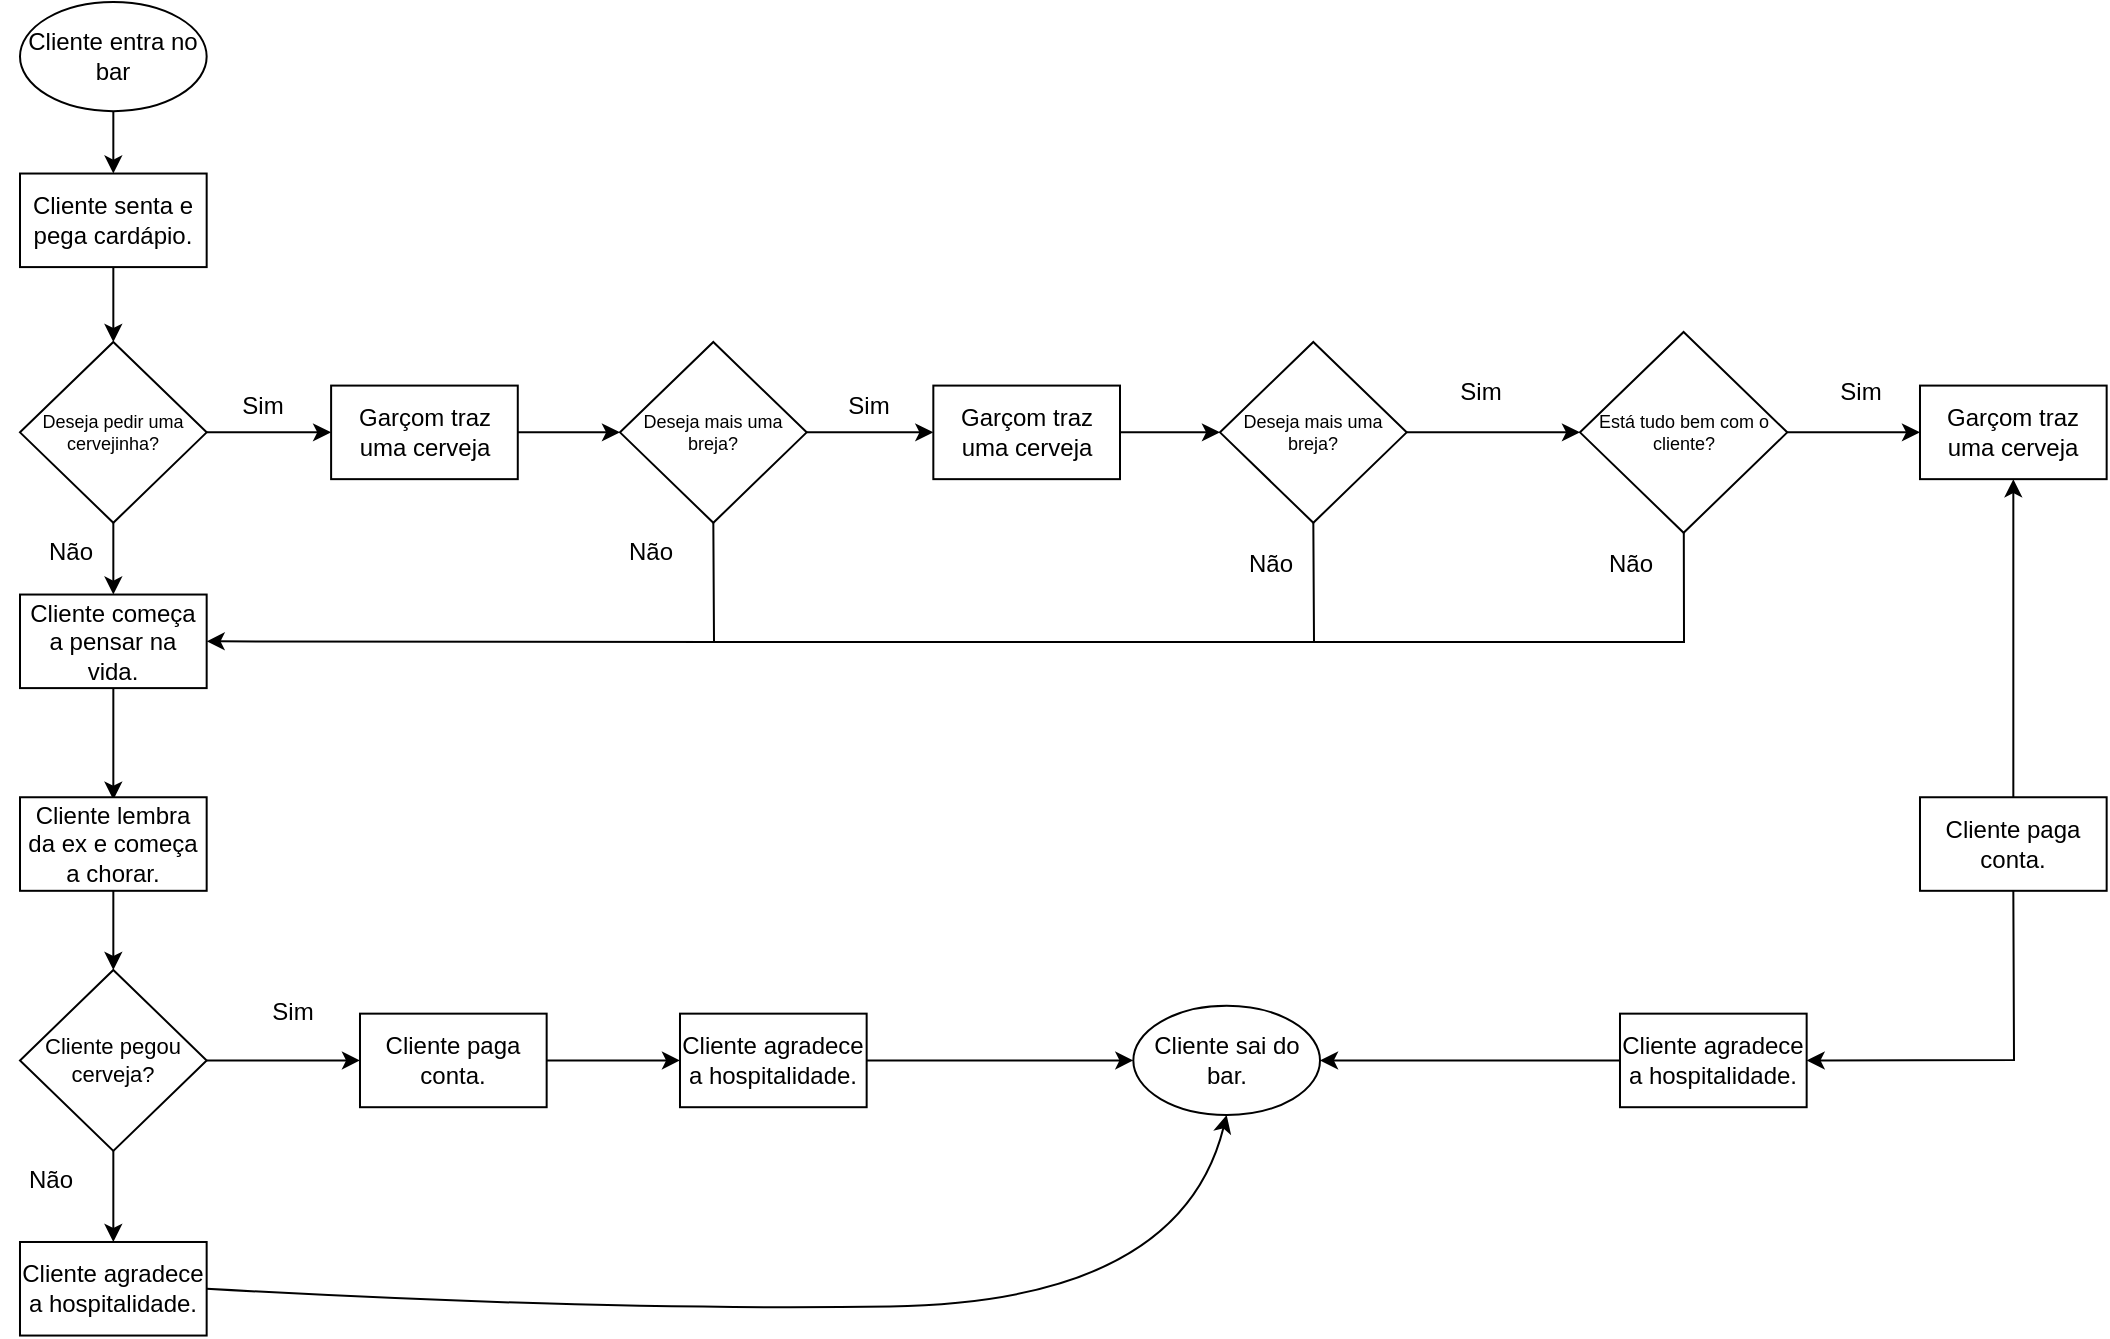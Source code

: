 <mxfile version="26.0.16">
  <diagram name="Página-1" id="G6XT5jI0pQlwZ8WYFb1J">
    <mxGraphModel dx="2140" dy="754" grid="1" gridSize="10" guides="1" tooltips="1" connect="1" arrows="1" fold="1" page="1" pageScale="1" pageWidth="827" pageHeight="1169" math="0" shadow="0">
      <root>
        <mxCell id="0" />
        <mxCell id="1" parent="0" />
        <mxCell id="KL3MQ-RZ--edH_SUAPt6-1" value="Cliente entra no bar" style="ellipse;whiteSpace=wrap;html=1;" parent="1" vertex="1">
          <mxGeometry x="-10" y="10" width="93.333" height="54.576" as="geometry" />
        </mxCell>
        <mxCell id="KL3MQ-RZ--edH_SUAPt6-2" value="Cliente sai do bar." style="ellipse;whiteSpace=wrap;html=1;" parent="1" vertex="1">
          <mxGeometry x="546.667" y="511.925" width="93.333" height="54.576" as="geometry" />
        </mxCell>
        <mxCell id="KL3MQ-RZ--edH_SUAPt6-4" value="" style="endArrow=classic;html=1;rounded=0;exitX=0.5;exitY=1;exitDx=0;exitDy=0;" parent="1" source="KL3MQ-RZ--edH_SUAPt6-1" target="KL3MQ-RZ--edH_SUAPt6-5" edge="1">
          <mxGeometry width="50" height="50" relative="1" as="geometry">
            <mxPoint x="-95.556" y="111.356" as="sourcePoint" />
            <mxPoint x="-89.333" y="126.949" as="targetPoint" />
          </mxGeometry>
        </mxCell>
        <mxCell id="KL3MQ-RZ--edH_SUAPt6-5" value="Cliente senta e pega cardápio." style="rounded=0;whiteSpace=wrap;html=1;" parent="1" vertex="1">
          <mxGeometry x="-10" y="95.763" width="93.333" height="46.78" as="geometry" />
        </mxCell>
        <mxCell id="KL3MQ-RZ--edH_SUAPt6-6" value="" style="endArrow=classic;html=1;rounded=0;exitX=0.5;exitY=1;exitDx=0;exitDy=0;" parent="1" source="KL3MQ-RZ--edH_SUAPt6-5" target="KL3MQ-RZ--edH_SUAPt6-7" edge="1">
          <mxGeometry width="50" height="50" relative="1" as="geometry">
            <mxPoint x="145.556" y="204.915" as="sourcePoint" />
            <mxPoint x="-89.333" y="189.322" as="targetPoint" />
          </mxGeometry>
        </mxCell>
        <mxCell id="KL3MQ-RZ--edH_SUAPt6-7" value="Deseja pedir uma cervejinha?" style="rhombus;whiteSpace=wrap;html=1;fontSize=9;" parent="1" vertex="1">
          <mxGeometry x="-10" y="179.966" width="93.333" height="90.441" as="geometry" />
        </mxCell>
        <mxCell id="KL3MQ-RZ--edH_SUAPt6-8" value="" style="endArrow=classic;html=1;rounded=0;exitX=1;exitY=0.5;exitDx=0;exitDy=0;entryX=0;entryY=0.5;entryDx=0;entryDy=0;" parent="1" source="KL3MQ-RZ--edH_SUAPt6-7" edge="1" target="KL3MQ-RZ--edH_SUAPt6-14">
          <mxGeometry width="50" height="50" relative="1" as="geometry">
            <mxPoint x="145.556" y="204.915" as="sourcePoint" />
            <mxPoint x="161.111" y="225.186" as="targetPoint" />
          </mxGeometry>
        </mxCell>
        <mxCell id="KL3MQ-RZ--edH_SUAPt6-9" value="Sim" style="text;html=1;align=center;verticalAlign=middle;resizable=0;points=[];autosize=1;strokeColor=none;fillColor=none;" parent="1" vertex="1">
          <mxGeometry x="91.111" y="197.119" width="40" height="30" as="geometry" />
        </mxCell>
        <mxCell id="KL3MQ-RZ--edH_SUAPt6-10" value="Não" style="text;html=1;align=center;verticalAlign=middle;resizable=0;points=[];autosize=1;strokeColor=none;fillColor=none;" parent="1" vertex="1">
          <mxGeometry x="-10" y="270.407" width="50" height="30" as="geometry" />
        </mxCell>
        <mxCell id="KL3MQ-RZ--edH_SUAPt6-13" value="" style="endArrow=classic;html=1;rounded=0;exitX=0.5;exitY=1;exitDx=0;exitDy=0;entryX=0.5;entryY=0;entryDx=0;entryDy=0;" parent="1" source="KL3MQ-RZ--edH_SUAPt6-7" edge="1" target="KL3MQ-RZ--edH_SUAPt6-15">
          <mxGeometry width="50" height="50" relative="1" as="geometry">
            <mxPoint x="145.556" y="204.915" as="sourcePoint" />
            <mxPoint x="36.667" y="329.661" as="targetPoint" />
          </mxGeometry>
        </mxCell>
        <mxCell id="KL3MQ-RZ--edH_SUAPt6-14" value="Garçom traz uma cerveja" style="rounded=0;whiteSpace=wrap;html=1;" parent="1" vertex="1">
          <mxGeometry x="145.556" y="201.797" width="93.333" height="46.78" as="geometry" />
        </mxCell>
        <mxCell id="KL3MQ-RZ--edH_SUAPt6-15" value="Cliente começa a pensar na vida." style="rounded=0;whiteSpace=wrap;html=1;" parent="1" vertex="1">
          <mxGeometry x="-10" y="306.271" width="93.333" height="46.78" as="geometry" />
        </mxCell>
        <mxCell id="hsKu2HlYXzbLwGOjQ1lt-1" value="" style="endArrow=classic;html=1;rounded=0;exitX=0.5;exitY=1;exitDx=0;exitDy=0;" edge="1" parent="1" source="KL3MQ-RZ--edH_SUAPt6-15">
          <mxGeometry width="50" height="50" relative="1" as="geometry">
            <mxPoint x="277.778" y="259.492" as="sourcePoint" />
            <mxPoint x="36.667" y="408.875" as="targetPoint" />
          </mxGeometry>
        </mxCell>
        <mxCell id="hsKu2HlYXzbLwGOjQ1lt-2" value="Cliente lembra da ex e começa a chorar." style="rounded=0;whiteSpace=wrap;html=1;" vertex="1" parent="1">
          <mxGeometry x="-10" y="407.627" width="93.333" height="46.78" as="geometry" />
        </mxCell>
        <mxCell id="hsKu2HlYXzbLwGOjQ1lt-8" value="Deseja mais uma breja?" style="rhombus;whiteSpace=wrap;html=1;fontSize=9;" vertex="1" parent="1">
          <mxGeometry x="290" y="179.966" width="93.333" height="90.441" as="geometry" />
        </mxCell>
        <mxCell id="hsKu2HlYXzbLwGOjQ1lt-9" value="" style="endArrow=classic;html=1;rounded=0;exitX=1;exitY=0.5;exitDx=0;exitDy=0;entryX=0;entryY=0.5;entryDx=0;entryDy=0;" edge="1" parent="1" source="KL3MQ-RZ--edH_SUAPt6-14" target="hsKu2HlYXzbLwGOjQ1lt-8">
          <mxGeometry width="50" height="50" relative="1" as="geometry">
            <mxPoint x="400" y="310" as="sourcePoint" />
            <mxPoint x="450" y="260" as="targetPoint" />
          </mxGeometry>
        </mxCell>
        <mxCell id="hsKu2HlYXzbLwGOjQ1lt-10" value="" style="endArrow=classic;html=1;rounded=0;exitX=0.5;exitY=1;exitDx=0;exitDy=0;entryX=1;entryY=0.5;entryDx=0;entryDy=0;" edge="1" parent="1" source="hsKu2HlYXzbLwGOjQ1lt-8" target="KL3MQ-RZ--edH_SUAPt6-15">
          <mxGeometry width="50" height="50" relative="1" as="geometry">
            <mxPoint x="400" y="310" as="sourcePoint" />
            <mxPoint x="450" y="260" as="targetPoint" />
            <Array as="points">
              <mxPoint x="337" y="330" />
            </Array>
          </mxGeometry>
        </mxCell>
        <mxCell id="hsKu2HlYXzbLwGOjQ1lt-11" value="Não" style="text;html=1;align=center;verticalAlign=middle;resizable=0;points=[];autosize=1;strokeColor=none;fillColor=none;" vertex="1" parent="1">
          <mxGeometry x="280" y="270.407" width="50" height="30" as="geometry" />
        </mxCell>
        <mxCell id="hsKu2HlYXzbLwGOjQ1lt-13" value="" style="endArrow=classic;html=1;rounded=0;exitX=1;exitY=0.5;exitDx=0;exitDy=0;entryX=0;entryY=0.5;entryDx=0;entryDy=0;" edge="1" parent="1" source="hsKu2HlYXzbLwGOjQ1lt-8" target="hsKu2HlYXzbLwGOjQ1lt-14">
          <mxGeometry width="50" height="50" relative="1" as="geometry">
            <mxPoint x="400" y="310" as="sourcePoint" />
            <mxPoint x="446.66" y="225.186" as="targetPoint" />
          </mxGeometry>
        </mxCell>
        <mxCell id="hsKu2HlYXzbLwGOjQ1lt-14" value="Garçom traz uma cerveja" style="rounded=0;whiteSpace=wrap;html=1;" vertex="1" parent="1">
          <mxGeometry x="446.666" y="201.797" width="93.333" height="46.78" as="geometry" />
        </mxCell>
        <mxCell id="hsKu2HlYXzbLwGOjQ1lt-15" value="Sim" style="text;html=1;align=center;verticalAlign=middle;resizable=0;points=[];autosize=1;strokeColor=none;fillColor=none;" vertex="1" parent="1">
          <mxGeometry x="394.001" y="197.119" width="40" height="30" as="geometry" />
        </mxCell>
        <mxCell id="hsKu2HlYXzbLwGOjQ1lt-17" value="Cliente pegou cerveja?" style="rhombus;whiteSpace=wrap;html=1;fontSize=11;" vertex="1" parent="1">
          <mxGeometry x="-10" y="493.996" width="93.333" height="90.441" as="geometry" />
        </mxCell>
        <mxCell id="hsKu2HlYXzbLwGOjQ1lt-18" value="" style="endArrow=classic;html=1;rounded=0;exitX=0.5;exitY=1;exitDx=0;exitDy=0;entryX=0.5;entryY=0;entryDx=0;entryDy=0;" edge="1" parent="1" source="hsKu2HlYXzbLwGOjQ1lt-2" target="hsKu2HlYXzbLwGOjQ1lt-17">
          <mxGeometry width="50" height="50" relative="1" as="geometry">
            <mxPoint x="400" y="510" as="sourcePoint" />
            <mxPoint x="450" y="460" as="targetPoint" />
          </mxGeometry>
        </mxCell>
        <mxCell id="hsKu2HlYXzbLwGOjQ1lt-19" value="Sim" style="text;html=1;align=center;verticalAlign=middle;resizable=0;points=[];autosize=1;strokeColor=none;fillColor=none;" vertex="1" parent="1">
          <mxGeometry x="105.551" y="499.999" width="40" height="30" as="geometry" />
        </mxCell>
        <mxCell id="hsKu2HlYXzbLwGOjQ1lt-20" value="" style="endArrow=classic;html=1;rounded=0;exitX=1;exitY=0.5;exitDx=0;exitDy=0;entryX=0;entryY=0.5;entryDx=0;entryDy=0;" edge="1" parent="1" source="hsKu2HlYXzbLwGOjQ1lt-17" target="hsKu2HlYXzbLwGOjQ1lt-21">
          <mxGeometry width="50" height="50" relative="1" as="geometry">
            <mxPoint x="400" y="510" as="sourcePoint" />
            <mxPoint x="170" y="539" as="targetPoint" />
          </mxGeometry>
        </mxCell>
        <mxCell id="hsKu2HlYXzbLwGOjQ1lt-21" value="Cliente paga conta." style="rounded=0;whiteSpace=wrap;html=1;" vertex="1" parent="1">
          <mxGeometry x="159.996" y="515.827" width="93.333" height="46.78" as="geometry" />
        </mxCell>
        <mxCell id="hsKu2HlYXzbLwGOjQ1lt-23" value="Não" style="text;html=1;align=center;verticalAlign=middle;resizable=0;points=[];autosize=1;strokeColor=none;fillColor=none;" vertex="1" parent="1">
          <mxGeometry x="-20" y="584.437" width="50" height="30" as="geometry" />
        </mxCell>
        <mxCell id="hsKu2HlYXzbLwGOjQ1lt-24" value="Cliente agradece a hospitalidade." style="rounded=0;whiteSpace=wrap;html=1;" vertex="1" parent="1">
          <mxGeometry x="-10.004" y="629.997" width="93.333" height="46.78" as="geometry" />
        </mxCell>
        <mxCell id="hsKu2HlYXzbLwGOjQ1lt-25" value="" style="endArrow=classic;html=1;rounded=0;exitX=0.5;exitY=1;exitDx=0;exitDy=0;entryX=0.5;entryY=0;entryDx=0;entryDy=0;" edge="1" parent="1" source="hsKu2HlYXzbLwGOjQ1lt-17" target="hsKu2HlYXzbLwGOjQ1lt-24">
          <mxGeometry width="50" height="50" relative="1" as="geometry">
            <mxPoint x="400" y="510" as="sourcePoint" />
            <mxPoint x="450" y="460" as="targetPoint" />
          </mxGeometry>
        </mxCell>
        <mxCell id="hsKu2HlYXzbLwGOjQ1lt-26" value="Deseja mais uma breja?" style="rhombus;whiteSpace=wrap;html=1;fontSize=9;" vertex="1" parent="1">
          <mxGeometry x="590" y="179.966" width="93.333" height="90.441" as="geometry" />
        </mxCell>
        <mxCell id="hsKu2HlYXzbLwGOjQ1lt-27" value="" style="endArrow=classic;html=1;rounded=0;entryX=0;entryY=0.5;entryDx=0;entryDy=0;exitX=1;exitY=0.5;exitDx=0;exitDy=0;" edge="1" parent="1" source="hsKu2HlYXzbLwGOjQ1lt-14" target="hsKu2HlYXzbLwGOjQ1lt-26">
          <mxGeometry width="50" height="50" relative="1" as="geometry">
            <mxPoint x="400" y="410" as="sourcePoint" />
            <mxPoint x="450" y="360" as="targetPoint" />
          </mxGeometry>
        </mxCell>
        <mxCell id="hsKu2HlYXzbLwGOjQ1lt-29" value="" style="endArrow=none;html=1;rounded=0;entryX=0.5;entryY=1;entryDx=0;entryDy=0;" edge="1" parent="1" target="hsKu2HlYXzbLwGOjQ1lt-26">
          <mxGeometry width="50" height="50" relative="1" as="geometry">
            <mxPoint x="330" y="330" as="sourcePoint" />
            <mxPoint x="450" y="360" as="targetPoint" />
            <Array as="points">
              <mxPoint x="637" y="330" />
            </Array>
          </mxGeometry>
        </mxCell>
        <mxCell id="hsKu2HlYXzbLwGOjQ1lt-30" value="Não" style="text;html=1;align=center;verticalAlign=middle;resizable=0;points=[];autosize=1;strokeColor=none;fillColor=none;" vertex="1" parent="1">
          <mxGeometry x="590" y="276.267" width="50" height="30" as="geometry" />
        </mxCell>
        <mxCell id="hsKu2HlYXzbLwGOjQ1lt-31" value="Sim" style="text;html=1;align=center;verticalAlign=middle;resizable=0;points=[];autosize=1;strokeColor=none;fillColor=none;" vertex="1" parent="1">
          <mxGeometry x="700.001" y="189.999" width="40" height="30" as="geometry" />
        </mxCell>
        <mxCell id="hsKu2HlYXzbLwGOjQ1lt-32" value="Está tudo bem com o cliente?" style="rhombus;whiteSpace=wrap;html=1;fontSize=9;" vertex="1" parent="1">
          <mxGeometry x="770" y="174.98" width="103.62" height="100.41" as="geometry" />
        </mxCell>
        <mxCell id="hsKu2HlYXzbLwGOjQ1lt-33" value="" style="endArrow=classic;html=1;rounded=0;entryX=0;entryY=0.5;entryDx=0;entryDy=0;exitX=1;exitY=0.5;exitDx=0;exitDy=0;" edge="1" parent="1" source="hsKu2HlYXzbLwGOjQ1lt-26" target="hsKu2HlYXzbLwGOjQ1lt-32">
          <mxGeometry width="50" height="50" relative="1" as="geometry">
            <mxPoint x="550" y="235" as="sourcePoint" />
            <mxPoint x="600" y="235" as="targetPoint" />
          </mxGeometry>
        </mxCell>
        <mxCell id="hsKu2HlYXzbLwGOjQ1lt-34" value="" style="endArrow=none;html=1;rounded=0;" edge="1" parent="1" target="hsKu2HlYXzbLwGOjQ1lt-32">
          <mxGeometry width="50" height="50" relative="1" as="geometry">
            <mxPoint x="630" y="330" as="sourcePoint" />
            <mxPoint x="937" y="270.41" as="targetPoint" />
            <Array as="points">
              <mxPoint x="822" y="330" />
            </Array>
          </mxGeometry>
        </mxCell>
        <mxCell id="hsKu2HlYXzbLwGOjQ1lt-35" value="Não" style="text;html=1;align=center;verticalAlign=middle;resizable=0;points=[];autosize=1;strokeColor=none;fillColor=none;" vertex="1" parent="1">
          <mxGeometry x="770" y="276.267" width="50" height="30" as="geometry" />
        </mxCell>
        <mxCell id="hsKu2HlYXzbLwGOjQ1lt-36" value="Sim" style="text;html=1;align=center;verticalAlign=middle;resizable=0;points=[];autosize=1;strokeColor=none;fillColor=none;" vertex="1" parent="1">
          <mxGeometry x="890.001" y="189.999" width="40" height="30" as="geometry" />
        </mxCell>
        <mxCell id="hsKu2HlYXzbLwGOjQ1lt-37" value="Garçom traz uma cerveja" style="rounded=0;whiteSpace=wrap;html=1;" vertex="1" parent="1">
          <mxGeometry x="939.996" y="201.797" width="93.333" height="46.78" as="geometry" />
        </mxCell>
        <mxCell id="hsKu2HlYXzbLwGOjQ1lt-38" value="" style="endArrow=classic;html=1;rounded=0;entryX=0;entryY=0.5;entryDx=0;entryDy=0;exitX=1;exitY=0.5;exitDx=0;exitDy=0;" edge="1" parent="1" source="hsKu2HlYXzbLwGOjQ1lt-32" target="hsKu2HlYXzbLwGOjQ1lt-37">
          <mxGeometry width="50" height="50" relative="1" as="geometry">
            <mxPoint x="886.5" y="227.12" as="sourcePoint" />
            <mxPoint x="973.5" y="227.12" as="targetPoint" />
          </mxGeometry>
        </mxCell>
        <mxCell id="hsKu2HlYXzbLwGOjQ1lt-43" value="" style="edgeStyle=orthogonalEdgeStyle;rounded=0;orthogonalLoop=1;jettySize=auto;html=1;" edge="1" parent="1" source="hsKu2HlYXzbLwGOjQ1lt-39" target="hsKu2HlYXzbLwGOjQ1lt-37">
          <mxGeometry relative="1" as="geometry" />
        </mxCell>
        <mxCell id="hsKu2HlYXzbLwGOjQ1lt-39" value="Cliente paga conta." style="rounded=0;whiteSpace=wrap;html=1;" vertex="1" parent="1">
          <mxGeometry x="939.996" y="407.627" width="93.333" height="46.78" as="geometry" />
        </mxCell>
        <mxCell id="hsKu2HlYXzbLwGOjQ1lt-42" value="" style="edgeStyle=orthogonalEdgeStyle;rounded=0;orthogonalLoop=1;jettySize=auto;html=1;" edge="1" parent="1" source="hsKu2HlYXzbLwGOjQ1lt-40" target="KL3MQ-RZ--edH_SUAPt6-2">
          <mxGeometry relative="1" as="geometry" />
        </mxCell>
        <mxCell id="hsKu2HlYXzbLwGOjQ1lt-40" value="Cliente agradece a hospitalidade." style="rounded=0;whiteSpace=wrap;html=1;" vertex="1" parent="1">
          <mxGeometry x="319.996" y="515.827" width="93.333" height="46.78" as="geometry" />
        </mxCell>
        <mxCell id="hsKu2HlYXzbLwGOjQ1lt-41" value="" style="endArrow=classic;html=1;rounded=0;exitX=1;exitY=0.5;exitDx=0;exitDy=0;entryX=0;entryY=0.5;entryDx=0;entryDy=0;" edge="1" parent="1" source="hsKu2HlYXzbLwGOjQ1lt-21" target="hsKu2HlYXzbLwGOjQ1lt-40">
          <mxGeometry width="50" height="50" relative="1" as="geometry">
            <mxPoint x="260" y="538.72" as="sourcePoint" />
            <mxPoint x="337" y="538.72" as="targetPoint" />
          </mxGeometry>
        </mxCell>
        <mxCell id="hsKu2HlYXzbLwGOjQ1lt-46" value="" style="edgeStyle=orthogonalEdgeStyle;rounded=0;orthogonalLoop=1;jettySize=auto;html=1;" edge="1" parent="1" source="hsKu2HlYXzbLwGOjQ1lt-44" target="KL3MQ-RZ--edH_SUAPt6-2">
          <mxGeometry relative="1" as="geometry" />
        </mxCell>
        <mxCell id="hsKu2HlYXzbLwGOjQ1lt-44" value="Cliente agradece a hospitalidade." style="rounded=0;whiteSpace=wrap;html=1;" vertex="1" parent="1">
          <mxGeometry x="789.996" y="515.827" width="93.333" height="46.78" as="geometry" />
        </mxCell>
        <mxCell id="hsKu2HlYXzbLwGOjQ1lt-49" value="" style="endArrow=classic;html=1;rounded=0;entryX=1;entryY=0.5;entryDx=0;entryDy=0;exitX=0.5;exitY=1;exitDx=0;exitDy=0;" edge="1" parent="1" source="hsKu2HlYXzbLwGOjQ1lt-39" target="hsKu2HlYXzbLwGOjQ1lt-44">
          <mxGeometry width="50" height="50" relative="1" as="geometry">
            <mxPoint x="1000" y="562.61" as="sourcePoint" />
            <mxPoint x="1050" y="512.61" as="targetPoint" />
            <Array as="points">
              <mxPoint x="987" y="539" />
            </Array>
          </mxGeometry>
        </mxCell>
        <mxCell id="hsKu2HlYXzbLwGOjQ1lt-50" value="" style="curved=1;endArrow=classic;html=1;rounded=0;exitX=1;exitY=0.5;exitDx=0;exitDy=0;entryX=0.5;entryY=1;entryDx=0;entryDy=0;" edge="1" parent="1" source="hsKu2HlYXzbLwGOjQ1lt-24" target="KL3MQ-RZ--edH_SUAPt6-2">
          <mxGeometry width="50" height="50" relative="1" as="geometry">
            <mxPoint x="230" y="664.44" as="sourcePoint" />
            <mxPoint x="280" y="614.44" as="targetPoint" />
            <Array as="points">
              <mxPoint x="280" y="664.44" />
              <mxPoint x="570" y="660" />
            </Array>
          </mxGeometry>
        </mxCell>
      </root>
    </mxGraphModel>
  </diagram>
</mxfile>
